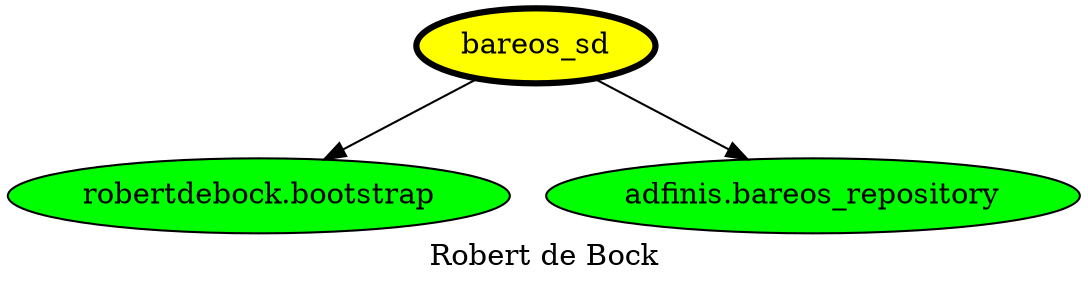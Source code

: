 digraph PhiloDilemma {
  label = "Robert de Bock" ;
  overlap=false
  {
    "bareos_sd" [fillcolor=yellow style=filled penwidth=3]
    "robertdebock.bootstrap" [fillcolor=green style=filled]
    "adfinis.bareos_repository" [fillcolor=green style=filled]
  }
  "bareos_sd" -> "robertdebock.bootstrap"
  "bareos_sd" -> "adfinis.bareos_repository"
}
